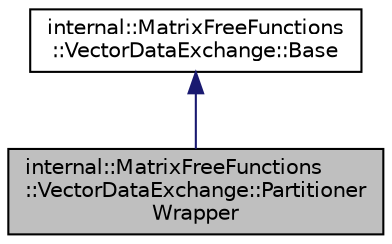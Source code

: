 digraph "internal::MatrixFreeFunctions::VectorDataExchange::PartitionerWrapper"
{
 // LATEX_PDF_SIZE
  edge [fontname="Helvetica",fontsize="10",labelfontname="Helvetica",labelfontsize="10"];
  node [fontname="Helvetica",fontsize="10",shape=record];
  Node1 [label="internal::MatrixFreeFunctions\l::VectorDataExchange::Partitioner\lWrapper",height=0.2,width=0.4,color="black", fillcolor="grey75", style="filled", fontcolor="black",tooltip=" "];
  Node2 -> Node1 [dir="back",color="midnightblue",fontsize="10",style="solid",fontname="Helvetica"];
  Node2 [label="internal::MatrixFreeFunctions\l::VectorDataExchange::Base",height=0.2,width=0.4,color="black", fillcolor="white", style="filled",URL="$classinternal_1_1MatrixFreeFunctions_1_1VectorDataExchange_1_1Base.html",tooltip=" "];
}
